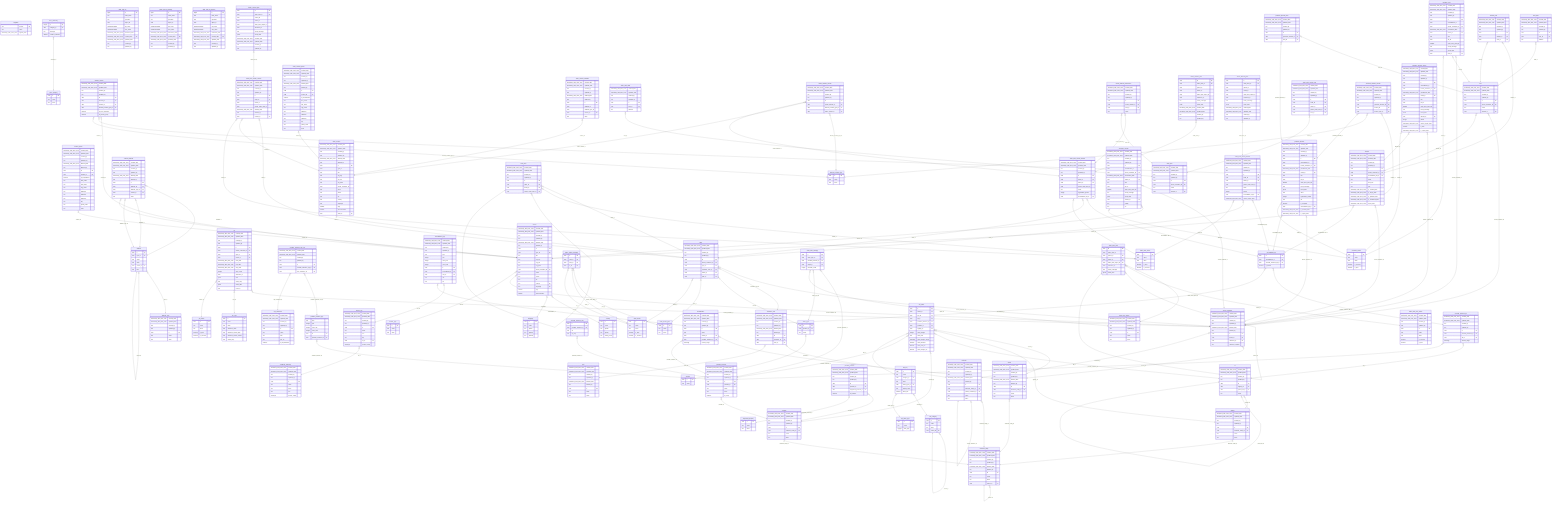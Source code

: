 erDiagram
    migration {
        text version PK
        text name 
        timestamp_with_time_zone applied_date 
    }

    country {
        uuid id PK
        text name 
        text alpha2 
        text alpha3 
        text calling_code 
    }

    language {
        uuid id PK
        text name 
        text alpha2 
        text alpha3t 
        text alpha3b 
    }

    attribute_type {
        timestamp_with_time_zone created_date 
        timestamp_with_time_zone updated_date 
        text created_by 
        text updated_by 
        uuid id PK
        text name 
        text descr 
    }

    attribute {
        uuid id PK
        uuid type_id FK
        text name 
        text descr 
        uuid parent_id FK
        text filter 
    }

    error_category {
        uuid id PK
        text name 
        text descr 
    }

    error_dictionary {
        integer id PK
        uuid category_id FK
        text message 
        ARRAY columns_affected 
    }

    business_entity {
        timestamp_with_time_zone created_date 
        timestamp_with_time_zone updated_date 
        text created_by 
        text updated_by 
        timestamp_with_time_zone deleted_date 
        text deleted_by 
        uuid id PK
        text name 
        text descr 
        uuid parent_id FK
    }

    tenant {
        timestamp_with_time_zone created_date 
        timestamp_with_time_zone updated_date 
        text created_by 
        text updated_by 
        timestamp_with_time_zone deleted_date 
        text deleted_by 
        uuid id PK
        uuid business_entity_id FK
        text name 
        text descr 
    }

    audit_trail_log {
        bigint id PK
        text table_name 
        text operation 
        uuid object_id 
        USER-DEFINED old_value 
        USER-DEFINED new_value 
        timestamp_with_time_zone statement_date 
        timestamp_with_time_zone created_date PK
        timestamp_with_time_zone updated_date 
        text created_by 
        text updated_by 
    }

    audit_trail_log_202306 {
        bigint id PK
        text table_name 
        text operation 
        uuid object_id 
        USER-DEFINED old_value 
        USER-DEFINED new_value 
        timestamp_with_time_zone statement_date 
        timestamp_with_time_zone created_date PK
        timestamp_with_time_zone updated_date 
        text created_by 
        text updated_by 
    }

    customer {
        timestamp_with_time_zone created_date 
        timestamp_with_time_zone updated_date 
        text created_by 
        text updated_by 
        timestamp_with_time_zone deleted_date 
        text deleted_by 
        uuid id PK
        uuid business_entity_id FK
        uuid parent_customer_id FK
        text name 
        text descr 
    }

    tenant_customer {
        timestamp_with_time_zone created_date 
        timestamp_with_time_zone updated_date 
        text created_by 
        text updated_by 
        timestamp_with_time_zone deleted_date 
        text deleted_by 
        uuid id PK
        uuid tenant_id FK
        uuid customer_id FK
        text customer_number 
    }

    customer_user {
        timestamp_with_time_zone created_date 
        timestamp_with_time_zone updated_date 
        text created_by 
        text updated_by 
        timestamp_with_time_zone deleted_date 
        text deleted_by 
        uuid id PK
        uuid customer_id FK
        uuid user_id FK
    }

    user {
        timestamp_with_time_zone created_date 
        timestamp_with_time_zone updated_date 
        text created_by 
        text updated_by 
        timestamp_with_time_zone deleted_date 
        text deleted_by 
        uuid id PK
        text email 
        text name 
    }

    audit_trail_log_202307 {
        bigint id PK
        text table_name 
        text operation 
        uuid object_id 
        USER-DEFINED old_value 
        USER-DEFINED new_value 
        timestamp_with_time_zone statement_date 
        timestamp_with_time_zone created_date PK
        timestamp_with_time_zone updated_date 
        text created_by 
        text updated_by 
    }

    job {
        timestamp_with_time_zone created_date 
        timestamp_with_time_zone updated_date 
        text created_by 
        text updated_by 
        uuid id PK
        uuid tenant_customer_id FK
        uuid type_id FK
        uuid status_id FK
        timestamp_with_time_zone start_date 
        timestamp_with_time_zone end_date 
        timestamp_with_time_zone retry_date 
        integer retry_count 
        uuid reference_id 
        jsonb data 
        text result_msg 
        jsonb result_data 
        text event_id 
    }

    job_type {
        uuid id PK
        text name 
        text descr 
        text reference_table 
        text reference_status_table 
        text reference_status_column 
        text routing_key 
    }

    job_status {
        uuid id PK
        text name 
        text descr 
        boolean is_final 
        boolean is_success 
    }

    registry {
        timestamp_with_time_zone created_date 
        timestamp_with_time_zone updated_date 
        text created_by 
        text updated_by 
        uuid id PK
        uuid business_entity_id FK
        text name 
        text descr 
    }

    tld {
        timestamp_with_time_zone created_date 
        timestamp_with_time_zone updated_date 
        text created_by 
        text updated_by 
        uuid id PK
        uuid registry_id FK
        uuid parent_tld_id FK
        text name 
    }

    provider {
        timestamp_with_time_zone created_date 
        timestamp_with_time_zone updated_date 
        text created_by 
        text updated_by 
        uuid id PK
        uuid business_entity_id FK
        text name 
        text descr 
    }

    provider_instance {
        timestamp_with_time_zone created_date 
        timestamp_with_time_zone updated_date 
        text created_by 
        text updated_by 
        uuid id PK
        uuid provider_id FK
        text name 
        text descr 
        boolean is_proxy 
    }

    provider_instance_tld {
        timestamp_with_time_zone created_date 
        timestamp_with_time_zone updated_date 
        text created_by 
        text updated_by 
        uuid id PK
        uuid provider_instance_id FK
        uuid tld_id FK
        tstzrange service_range 
    }

    provider_protocol {
        timestamp_with_time_zone created_date 
        timestamp_with_time_zone updated_date 
        text created_by 
        text updated_by 
        uuid id PK
        uuid provider_id FK
        uuid supported_protocol_id FK
        boolean is_enabled 
    }

    supported_protocol {
        uuid id PK
        text name 
        text descr 
    }

    certificate_authority {
        timestamp_with_time_zone created_date 
        timestamp_with_time_zone updated_date 
        text created_by 
        text updated_by 
        uuid id PK
        text name 
        text descr 
        text cert 
        tstzrange service_range 
    }

    tenant_cert {
        timestamp_with_time_zone created_date 
        timestamp_with_time_zone updated_date 
        text created_by 
        text updated_by 
        uuid id PK
        text name 
        text cert 
        text key 
        uuid ca_id FK
        tstzrange service_range 
    }

    provider_instance_epp {
        text host 
        integer port 
        integer conn_min 
        integer conn_max 
        uuid id PK
        uuid provider_instance_id FK
    }

    provider_instance_epp_ext {
        timestamp_with_time_zone created_date 
        timestamp_with_time_zone updated_date 
        text created_by 
        text updated_by 
        uuid id PK
        uuid provider_instance_epp_id FK
        uuid epp_extension_id FK
    }

    epp_extension {
        timestamp_with_time_zone created_date 
        timestamp_with_time_zone updated_date 
        text created_by 
        text updated_by 
        uuid id PK
        text name 
        text decr 
        text doc_url 
        boolean is_implemented 
    }

    provider_instance_http {
        uuid id PK
        uuid provider_instance_id FK
        text url 
        text api_key 
    }

    accreditation {
        timestamp_with_time_zone created_date 
        timestamp_with_time_zone updated_date 
        text created_by 
        text updated_by 
        uuid id PK
        text name 
        uuid tenant_id FK
        uuid provider_instance_id FK
        tstzrange service_range 
    }

    accreditation_epp {
        timestamp_with_time_zone created_date 
        timestamp_with_time_zone updated_date 
        text created_by 
        text updated_by 
        text host 
        integer port 
        integer conn_min 
        integer conn_max 
        uuid id PK
        uuid accreditation_id FK
        uuid cert_id FK
        text clid 
        text pw 
    }

    accreditation_tld {
        uuid id PK
        uuid accreditation_id FK
        uuid provider_instance_tld_id FK
        boolean is_default 
    }

    contact {
        timestamp_with_time_zone created_date 
        timestamp_with_time_zone updated_date 
        text created_by 
        text updated_by 
        timestamp_with_time_zone deleted_date 
        text deleted_by 
        uuid id PK
        uuid type_id FK
        text title 
        text org_reg 
        text org_vat 
        text org_duns 
        uuid tenant_customer_id FK
        text email 
        text phone 
        text fax 
        text country FK
        text language FK       
        ARRAY tags 
        ARRAY documentation 
    }

    contact_type {
        uuid id PK
        text name 
        text descr 
    }

    contact_postal {
        timestamp_with_time_zone created_date 
        timestamp_with_time_zone updated_date 
        text created_by 
        text updated_by 
        timestamp_with_time_zone deleted_date 
        text deleted_by 
        uuid id PK
        uuid contact_id FK
        boolean is_international 
        text first_name 
        text last_name 
        text org_name 
        text address1 
        text address2 
        text address3 
        text city 
        text postal_code 
        text state 
    }

    domain {
        timestamp_with_time_zone created_date 
        timestamp_with_time_zone updated_date 
        text created_by 
        text updated_by 
        uuid id PK
        uuid tenant_customer_id FK
        uuid accreditation_tld_id FK
        text name 
        text auth_info 
        text roid 
        timestamp_with_time_zone ry_created_date 
        timestamp_with_time_zone ry_expiry_date 
        timestamp_with_time_zone ry_updated_date 
        timestamp_with_time_zone ry_transfered_date 
        timestamp_with_time_zone expiry_date 
    }

    contact_attribute {
        timestamp_with_time_zone created_date 
        timestamp_with_time_zone updated_date 
        text created_by 
        text updated_by 
        timestamp_with_time_zone deleted_date 
        text deleted_by 
        uuid id PK
        uuid attribute_id FK
        uuid attribute_type_id FK
        uuid contact_id FK
        text value 
    }

    domain_contact {
        timestamp_with_time_zone created_date 
        timestamp_with_time_zone updated_date 
        text created_by 
        text updated_by 
        uuid id PK
        uuid domain_id FK
        uuid contact_id FK
        uuid domain_contact_type_id FK
        boolean is_local_presence 
        boolean is_privacy_proxy 
    }

    domain_contact_type {
        uuid id PK
        text name 
        text descr 
    }

    host {
        timestamp_with_time_zone created_date 
        timestamp_with_time_zone updated_date 
        text created_by 
        text updated_by 
        uuid id PK
        uuid tenant_customer_id FK
        text name 
        uuid domain_id FK
    }

    host_addr {
        timestamp_with_time_zone created_date 
        timestamp_with_time_zone updated_date 
        text created_by 
        text updated_by 
        uuid id PK
        uuid host_id FK
        inet address 
    }

    domain_host {
        timestamp_with_time_zone created_date 
        timestamp_with_time_zone updated_date 
        text created_by 
        text updated_by 
        uuid id PK
        uuid domain_id FK
        uuid host_id FK
    }

    product {
        uuid id PK
        text name 
    }

    order_type {
        uuid id PK
        uuid product_id FK
        text name 
    }

    order_status_path {
        uuid id PK
        text name 
        text descr 
    }

    order_status_transition {
        uuid id PK
        uuid path_id FK
        uuid from_id FK
        uuid to_id FK
    }

    order_status {
        uuid id PK
        text name 
        text descr 
        boolean is_final 
        boolean is_success 
    }

    order {
        timestamp_with_time_zone created_date 
        timestamp_with_time_zone updated_date 
        text created_by 
        text updated_by 
        uuid id PK
        uuid tenant_customer_id FK
        uuid type_id FK
        uuid customer_user_id FK
        uuid status_id FK
        uuid path_id FK
    }

    order_item_status {
        uuid id PK
        text name 
        text descr 
        boolean is_final 
        boolean is_success 
    }

    order_contact {
        timestamp_with_time_zone created_date 
        timestamp_with_time_zone updated_date 
        text created_by 
        text updated_by 
        timestamp_with_time_zone deleted_date 
        text deleted_by 
        uuid id PK
        uuid type_id 
        text title 
        text org_reg 
        text org_vat 
        text org_duns 
        uuid tenant_customer_id 
        text email 
        text phone 
        text fax 
        text country 
        text language         
        ARRAY tags 
        ARRAY documentation 
        uuid order_id FK
    }

    order_contact_postal {
        timestamp_with_time_zone created_date 
        timestamp_with_time_zone updated_date 
        text created_by 
        text updated_by 
        timestamp_with_time_zone deleted_date 
        text deleted_by 
        uuid id PK
        uuid contact_id FK
        boolean is_international 
        text first_name 
        text last_name 
        text org_name 
        text address1 
        text address2 
        text address3 
        text city 
        text postal_code 
        text state 
    }

     order_contact_attribute {
        timestamp_with_time_zone created_date 
        timestamp_with_time_zone updated_date 
        text created_by 
        text updated_by 
        timestamp_with_time_zone deleted_date 
        text deleted_by 
        uuid id PK
        uuid attribute_id 
        uuid attribute_type_id 
        uuid contact_id FK
        text value 
    }

     order_host {
        timestamp_with_time_zone created_date 
        timestamp_with_time_zone updated_date 
        text created_by 
        text updated_by 
        uuid id PK
        uuid tenant_customer_id FK
        text name 
        uuid domain_id FK
    }

     order_host_addr {
        timestamp_with_time_zone created_date 
        timestamp_with_time_zone updated_date 
        text created_by 
        text updated_by 
        uuid id PK
        uuid host_id FK
        inet address 
    }

    order_item_strategy {
        uuid id PK
        uuid order_type_id FK
        uuid provider_instance_id FK
        uuid object_id FK
        integer provision_order 
    }

    order_item_object {
        timestamp_with_time_zone created_date 
        timestamp_with_time_zone updated_date 
        text created_by 
        text updated_by 
        uuid id PK
        text name 
        text descr 
    }

    order_item_plan_status {
        timestamp_with_time_zone created_date 
        timestamp_with_time_zone updated_date 
        text created_by 
        text updated_by 
        uuid id PK
        text name 
        text descr 
        boolean is_success 
        boolean is_final 
    }

    order_item {
        timestamp_with_time_zone created_date 
        timestamp_with_time_zone updated_date 
        text created_by 
        text updated_by 
        uuid id PK
        uuid order_id FK
        uuid status_id FK
        uuid parent_order_item_id FK
    }

    order_item_create_domain {
        timestamp_with_time_zone created_date 
        timestamp_with_time_zone updated_date 
        text created_by 
        text updated_by 
        uuid id PK
        uuid order_id FK
        uuid status_id FK
        uuid parent_order_item_id 
        text name 
        integer registration_period 
        uuid accreditation_tld_id FK
    }

    create_domain_contact {
        timestamp_with_time_zone created_date 
        timestamp_with_time_zone updated_date 
        text created_by 
        text updated_by 
        uuid id PK
        uuid create_domain_id FK
        uuid domain_contact_type_id FK
        uuid order_contact_id FK
    }

    create_domain_nameserver {
        timestamp_with_time_zone created_date 
        timestamp_with_time_zone updated_date 
        text created_by 
        text updated_by 
        uuid id PK
        uuid create_domain_id FK
        uuid host_id FK
        text name 
    }    

    order_item_plan {
        uuid id PK
        uuid order_item_id 
        uuid parent_id FK
        uuid status_id FK
        uuid order_item_object_id FK
        uuid reference_id 
        text result_message 
        jsonb result_data 
    }

    create_domain_plan {
        uuid id PK
        uuid order_item_id FK
        uuid parent_id 
        uuid status_id 
        uuid order_item_object_id 
        uuid reference_id 
        text result_message 
        jsonb result_data 
        timestamp_with_time_zone created_date 
        timestamp_with_time_zone updated_date 
        text created_by 
        text updated_by 
    }

    order_item_renew_domain {
        timestamp_with_time_zone created_date 
        timestamp_with_time_zone updated_date 
        text created_by 
        text updated_by 
        uuid id PK
        uuid order_id FK
        uuid status_id FK
        uuid parent_order_item_id 
        text name 
        integer period 
        uuid accreditation_tld_id FK
        timestamp_with_time_zone current_expiry_date 
    }

    renew_domain_plan {
        uuid id PK
        uuid order_item_id FK
        uuid parent_id 
        uuid status_id 
        uuid order_item_object_id 
        uuid reference_id 
        text result_message 
        jsonb result_data 
        timestamp_with_time_zone created_date 
        timestamp_with_time_zone updated_date 
        text created_by 
        text updated_by 
    }

    order_item_create_contact {
        timestamp_with_time_zone created_date 
        timestamp_with_time_zone updated_date 
        text created_by 
        text updated_by 
        uuid id PK
        uuid order_id FK
        uuid status_id FK
        uuid parent_order_item_id 
        timestamp_with_time_zone deleted_date 
        text deleted_by
        uuid contact_id FK
        
    }

    create_contact_plan {
        uuid id PK
        uuid order_item_id FK
        uuid parent_id 
        uuid status_id 
        uuid order_item_object_id 
        uuid reference_id 
        text result_message 
        jsonb result_data 
        timestamp_with_time_zone created_date 
        timestamp_with_time_zone updated_date 
        text created_by 
        text updated_by 
    }   
    
    order_item_create_host {
        timestamp_with_time_zone created_date 
        timestamp_with_time_zone updated_date 
        text created_by 
        text updated_by 
        uuid id PK
        uuid order_id FK
        uuid status_id FK
        uuid parent_order_item_id FK
        uuid host_id FK
    }
   

    provision_status {
        uuid id PK
        text name 
        text descr 
        boolean is_success 
        boolean is_final 
    }

    provision_host {
        timestamp_with_time_zone created_date 
        timestamp_with_time_zone updated_date 
        text created_by 
        text updated_by 
        uuid id PK
        uuid accreditation_id 
        uuid tenant_customer_id FK
        timestamp_with_time_zone provisioned_date 
        uuid status_id FK
        text roid 
        uuid job_id 
        ARRAY order_item_plan_ids 
        text result_message 
        jsonb result_data 
        uuid host_id FK
    }

    provision_contact {
        timestamp_with_time_zone created_date 
        timestamp_with_time_zone updated_date 
        text created_by 
        text updated_by 
        uuid id PK
        uuid accreditation_id 
        uuid tenant_customer_id FK
        timestamp_with_time_zone provisioned_date 
        uuid status_id FK
        text roid 
        uuid job_id 
        ARRAY order_item_plan_ids 
        text result_message 
        jsonb result_data 
        uuid contact_id FK
        text handle 
        text pw 
    }

    provision_domain {
        timestamp_with_time_zone created_date 
        timestamp_with_time_zone updated_date 
        text created_by 
        text updated_by 
        uuid id PK
        uuid accreditation_id 
        uuid tenant_customer_id FK
        timestamp_with_time_zone provisioned_date 
        uuid status_id FK
        text roid 
        uuid job_id 
        ARRAY order_item_plan_ids 
        text result_message 
        jsonb result_data 
        text name 
        integer registration_period 
        text pw 
        boolean is_complete 
        uuid accreditation_tld_id FK
        timestamp_with_time_zone ry_created_date 
        timestamp_with_time_zone ry_expiry_date 
    }

    provision_domain_contact {
        timestamp_with_time_zone created_date 
        timestamp_with_time_zone updated_date 
        text created_by 
        text updated_by 
        uuid id PK
        uuid provision_domain_id FK
        uuid contact_id FK
        uuid contact_type_id FK
    }

    attr_key {
        uuid id PK
        text name 
        uuid category_id FK
        text descr 
        uuid value_type_id FK
        text default_value 
        boolean allow_null 
    }

    provision_domain_host {
        timestamp_with_time_zone created_date 
        timestamp_with_time_zone updated_date 
        text created_by 
        text updated_by 
        uuid id PK
        uuid provision_domain_id FK
        uuid host_id FK
    }

    attr_value_type {
        uuid id PK
        text name 
        regtype data_type 
    }

    provision_domain_renew {
        timestamp_with_time_zone created_date 
        timestamp_with_time_zone updated_date 
        text created_by 
        text updated_by 
        uuid id PK
        uuid accreditation_id 
        uuid tenant_customer_id FK
        timestamp_with_time_zone provisioned_date 
        uuid status_id FK
        text roid 
        uuid job_id 
        ARRAY order_item_plan_ids 
        text result_message 
        jsonb result_data 
        uuid domain_id FK
        integer period 
        timestamp_with_time_zone current_expiry_date 
        boolean is_auto 
        timestamp_with_time_zone ry_expiry_date 
    }

    attr_category {
        uuid id PK
        text name 
        text descr 
        uuid parent_id FK
    }

    attr_value {
        uuid id PK
        uuid tenant_id FK
        uuid key_id FK
        uuid tld_id FK
        uuid provider_instance_id FK
        uuid provider_id FK
        uuid registry_id FK
        integer value_integer 
        text value_text 
        int4range value_integer_range 
        boolean value_boolean 
        ARRAY value_text_list 
        ARRAY value_integer_list 
    }

    contact }o--|| country : "country"
    contact }o--|| language : "language"
    attribute }o--|| attribute_type : "type_id"
    attribute }o--|| attribute : "parent_id"
    contact_attribute }o--|| attribute : "attribute_id"
    contact_attribute }o--|| attribute : "attribute_id"
    contact_attribute }o--|| attribute : "attribute_type_id"
    error_dictionary }o--|| error_category : "category_id"
    business_entity }o--|| business_entity : "parent_id"
    tenant }o--|| business_entity : "business_entity_id"
    customer }o--|| business_entity : "business_entity_id"
    registry }o--|| business_entity : "business_entity_id"
    provider }o--|| business_entity : "business_entity_id"
    tenant_customer }o--|| tenant : "tenant_id"
    accreditation }o--|| tenant : "tenant_id"
    attr_value }o--|| tenant : "tenant_id"
    customer }o--|| customer : "parent_customer_id"
    tenant_customer }o--|| customer : "customer_id"
    customer_user }o--|| customer : "customer_id"
    job }o--|| tenant_customer : "tenant_customer_id"
    contact }o--|| tenant_customer : "tenant_customer_id"
    domain }o--|| tenant_customer : "tenant_customer_id"
    host }o--|| tenant_customer : "tenant_customer_id"
    order }o--|| tenant_customer : "tenant_customer_id"
    provision_host }o--|| tenant_customer : "tenant_customer_id"
    provision_contact }o--|| tenant_customer : "tenant_customer_id"
    provision_domain }o--|| tenant_customer : "tenant_customer_id"
    provision_domain_renew }o--|| tenant_customer : "tenant_customer_id"
    customer_user }o--|| user : "user_id"
    order }o--|| customer_user : "customer_user_id"
    job }o--|| job_type : "type_id"
    job }o--|| job_status : "status_id"
    tld }o--|| registry : "registry_id"
    attr_value }o--|| registry : "registry_id"
    tld }o--|| tld : "parent_tld_id"
    provider_instance_tld }o--|| tld : "tld_id"
    attr_value }o--|| tld : "tld_id"
    provider_instance }o--|| provider : "provider_id"
    provider_protocol }o--|| provider : "provider_id"
    attr_value }o--|| provider : "provider_id"
    provider_instance_tld }o--|| provider_instance : "provider_instance_id"
    provider_instance_epp }o--|| provider_instance : "provider_instance_id"
    provider_instance_http }o--|| provider_instance : "provider_instance_id"
    accreditation }o--|| provider_instance : "provider_instance_id"
    order_item_strategy }o--|| provider_instance : "provider_instance_id"
    attr_value }o--|| provider_instance : "provider_instance_id"
    accreditation_tld }o--|| provider_instance_tld : "provider_instance_tld_id"
    provider_protocol }o--|| supported_protocol : "supported_protocol_id"
    tenant_cert }o--|| certificate_authority : "ca_id"
    accreditation_epp }o--|| tenant_cert : "cert_id"
    provider_instance_epp_ext }o--|| provider_instance_epp : "provider_instance_epp_id"
    provider_instance_epp_ext }o--|| epp_extension : "epp_extension_id"
    accreditation_epp }o--|| accreditation : "accreditation_id"
    accreditation_tld }o--|| accreditation : "accreditation_id"
    domain }o--|| accreditation_tld : "accreditation_tld_id"
    order_item_create_domain }o--|| accreditation_tld : "accreditation_tld_id"
    order_item_renew_domain }o--|| accreditation_tld : "accreditation_tld_id"
    provision_domain }o--|| accreditation_tld : "accreditation_tld_id"
    contact_attribute }o--|| contact : "contact_id"
    contact }o--|| contact_type : "type_id"
    contact_postal }o--|| contact : "contact_id"
    domain_contact }o--|| contact : "contact_id"
    provision_contact }o--|| contact : "contact_id"
    provision_domain_contact }o--|| contact : "contact_id"
    domain_contact }o--|| domain : "domain_id"
    host }o--|| domain : "domain_id"
    domain_host }o--|| domain : "domain_id"
    provision_domain_renew }o--|| domain : "domain_id"
    domain_contact }o--|| domain_contact_type : "domain_contact_type_id"
    create_domain_contact }o--|| domain_contact_type : "domain_contact_type_id"
    provision_domain_contact }o--|| domain_contact_type : "contact_type_id"
    host_addr }o--|| host : "host_id"
    domain_host }o--|| host : "host_id"
    provision_host }o--|| host : "host_id"
    provision_domain_host }o--|| host : "host_id"
    order_type }o--|| product : "product_id"
    order }o--|| order_type : "type_id"
    order_item_strategy }o--|| order_type : "order_type_id"
    order_status_transition }o--|| order_status_path : "path_id"
    order }o--|| order_status_path : "path_id"
    order_status_transition }o--|| order_status : "from_id"
    order_status_transition }o--|| order_status : "to_id"
    order }o--|| order_status : "status_id"
    order_item }o--|| order : "order_id"
    order_contact }o--|| order : "order_id"
    order_item_create_domain }o--|| order : "order_id"
    order_item_renew_domain }o--|| order : "order_id"
    order_item_create_contact }o--|| order : "order_id"
    order_item_create_contact }o--|| order_contact : "contact_id"
    order_item }o--|| order_item_status : "status_id"
    order_item_create_domain }o--|| order_item_status : "status_id"
    order_item_renew_domain }o--|| order_item_status : "status_id"
    order_item_create_contact }o--|| order_item_status : "status_id"
    order_contact_postal }o--|| order_contact : "contact_id"
    order_contact_attribute  }o--|| order_contact : "contact_id"
    create_domain_contact }o--|| order_contact : "order_contact_id"
    order_item_strategy }o--|| order_item_object : "object_id"
    order_item_plan }o--|| order_item_object : "order_item_object_id"
    order_item_plan }o--|| order_item_plan_status : "status_id"
    order_item }o--|| order_item : "parent_order_item_id"
    create_domain_contact }o--|| order_item_create_domain : "create_domain_id"
    create_domain_nameserver }o--|| order_item_create_domain : "create_domain_id"
    create_domain_nameserver }o--|| order_host : "host_id"
    order_host_addr }o--|| order_host : "host_id"
    order_item_create_host }o--|| order_host : "status_id"
    create_domain_plan }o--|| order_item_create_domain : "order_item_id"
    
    order_item_plan }o--|| order_item_plan : "parent_id"
    renew_domain_plan }o--|| order_item_renew_domain : "order_item_id"
    create_contact_plan }o--|| order_item_create_contact : "order_item_id"     
    provision_host }o--|| provision_status : "status_id"
    provision_domain_renew }o--|| provision_status : "status_id"
    provision_domain }o--|| provision_status : "status_id"
    provision_contact }o--|| provision_status : "status_id"
    provision_domain_contact }o--|| provision_domain : "provision_domain_id"
    provision_domain_host }o--|| provision_domain : "provision_domain_id"
    attr_key }o--|| attr_category : "category_id"
    attr_key }o--|| attr_value_type : "value_type_id"
    attr_value }o--|| attr_key : "key_id"
    attr_category }o--|| attr_category : "parent_id"